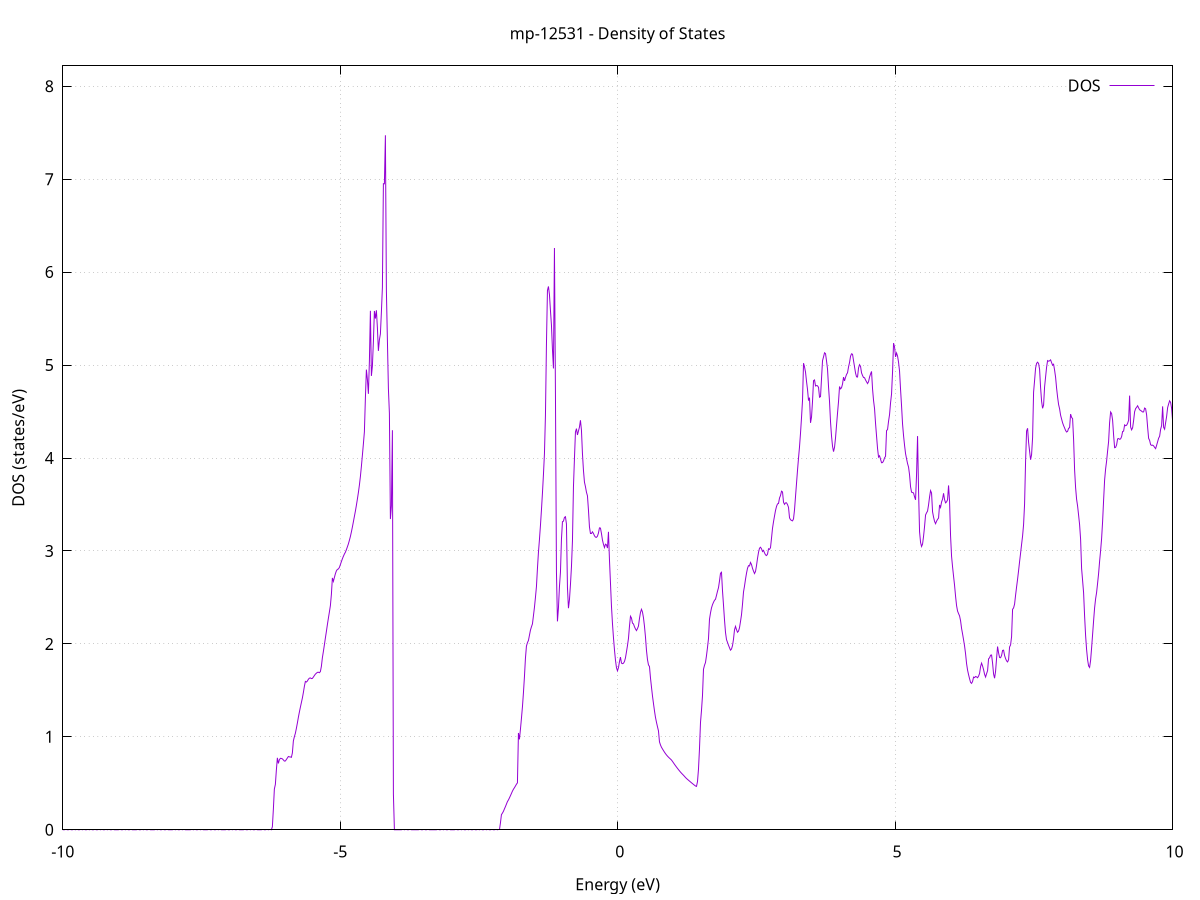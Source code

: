 set title 'mp-12531 - Density of States'
set xlabel 'Energy (eV)'
set ylabel 'DOS (states/eV)'
set grid
set xrange [-10:10]
set yrange [0:8.219]
set xzeroaxis lt -1
set terminal png size 800,600
set output 'mp-12531_dos_gnuplot.png'
plot '-' using 1:2 with lines title 'DOS'
-16.931500 0.000000
-16.913500 0.000000
-16.895400 0.000000
-16.877400 0.000000
-16.859400 0.000000
-16.841400 0.000000
-16.823300 0.000000
-16.805300 0.000000
-16.787300 0.000000
-16.769200 0.000000
-16.751200 0.000000
-16.733200 0.000000
-16.715200 0.000000
-16.697100 0.000000
-16.679100 0.000000
-16.661100 0.000000
-16.643100 0.000000
-16.625000 0.000000
-16.607000 0.000000
-16.589000 0.000000
-16.570900 0.000000
-16.552900 0.000000
-16.534900 0.000000
-16.516900 0.000000
-16.498800 0.000000
-16.480800 0.000000
-16.462800 0.000000
-16.444700 0.000000
-16.426700 0.000000
-16.408700 0.000000
-16.390700 0.000000
-16.372600 0.000000
-16.354600 0.000000
-16.336600 0.000000
-16.318500 0.000000
-16.300500 0.000000
-16.282500 0.000000
-16.264500 0.000000
-16.246400 0.000000
-16.228400 0.000000
-16.210400 0.000000
-16.192400 0.000000
-16.174300 0.000000
-16.156300 0.000000
-16.138300 0.000000
-16.120200 0.000000
-16.102200 0.000000
-16.084200 0.000000
-16.066200 0.000000
-16.048100 0.000000
-16.030100 0.000000
-16.012100 0.000000
-15.994000 0.000000
-15.976000 0.000000
-15.958000 0.000000
-15.940000 0.000000
-15.921900 0.000000
-15.903900 0.000000
-15.885900 0.000000
-15.867800 0.000000
-15.849800 0.000000
-15.831800 0.000000
-15.813800 0.000000
-15.795700 0.000000
-15.777700 0.000000
-15.759700 0.000000
-15.741700 0.000000
-15.723600 0.000000
-15.705600 0.000000
-15.687600 0.000000
-15.669500 0.000000
-15.651500 0.000000
-15.633500 0.000000
-15.615500 0.000000
-15.597400 0.000000
-15.579400 0.000000
-15.561400 0.000000
-15.543300 0.000000
-15.525300 0.000000
-15.507300 0.000000
-15.489300 0.000000
-15.471200 0.000000
-15.453200 0.000000
-15.435200 0.000000
-15.417200 0.000000
-15.399100 0.000000
-15.381100 0.000000
-15.363100 0.000000
-15.345000 0.000000
-15.327000 0.000000
-15.309000 0.000000
-15.291000 190.320700
-15.272900 517.334600
-15.254900 421.026900
-15.236900 160.859000
-15.218800 200.307400
-15.200800 27.955900
-15.182800 240.252600
-15.164800 74.909300
-15.146700 0.000000
-15.128700 0.000000
-15.110700 0.000000
-15.092600 0.000000
-15.074600 0.000000
-15.056600 0.000000
-15.038600 0.000000
-15.020500 0.000000
-15.002500 0.000000
-14.984500 0.000000
-14.966500 0.000000
-14.948400 0.000000
-14.930400 0.000000
-14.912400 0.000000
-14.894300 0.000000
-14.876300 0.000000
-14.858300 0.000000
-14.840300 0.000000
-14.822200 0.000000
-14.804200 0.000000
-14.786200 0.000000
-14.768100 0.000000
-14.750100 0.000000
-14.732100 0.000000
-14.714100 0.000000
-14.696000 0.000000
-14.678000 0.000000
-14.660000 0.000000
-14.641900 0.000000
-14.623900 0.000000
-14.605900 0.000000
-14.587900 0.000000
-14.569800 0.000000
-14.551800 0.000000
-14.533800 0.000000
-14.515800 0.000000
-14.497700 0.000000
-14.479700 0.000000
-14.461700 0.000000
-14.443600 0.000000
-14.425600 0.000000
-14.407600 0.000000
-14.389600 0.000000
-14.371500 0.000000
-14.353500 0.000000
-14.335500 0.000000
-14.317400 0.000000
-14.299400 0.000000
-14.281400 0.000000
-14.263400 0.000000
-14.245300 0.000000
-14.227300 0.000000
-14.209300 0.000000
-14.191200 0.000000
-14.173200 0.000000
-14.155200 0.000000
-14.137200 0.000000
-14.119100 0.000000
-14.101100 0.000000
-14.083100 0.000000
-14.065100 0.000000
-14.047000 0.000000
-14.029000 0.000000
-14.011000 0.000000
-13.992900 0.000000
-13.974900 0.000000
-13.956900 0.000000
-13.938900 0.000000
-13.920800 0.000000
-13.902800 0.000000
-13.884800 0.000000
-13.866700 0.000000
-13.848700 0.000000
-13.830700 0.000000
-13.812700 0.000000
-13.794600 0.000000
-13.776600 0.000000
-13.758600 0.000000
-13.740500 0.000000
-13.722500 0.000000
-13.704500 0.000000
-13.686500 0.000000
-13.668400 0.000000
-13.650400 0.000000
-13.632400 0.000000
-13.614400 0.000000
-13.596300 0.000000
-13.578300 0.000000
-13.560300 0.000000
-13.542200 0.000000
-13.524200 0.000000
-13.506200 0.000000
-13.488200 0.000000
-13.470100 0.000000
-13.452100 0.000000
-13.434100 0.000000
-13.416000 0.000000
-13.398000 0.000000
-13.380000 0.000000
-13.362000 0.000000
-13.343900 0.000000
-13.325900 0.000000
-13.307900 0.000000
-13.289900 0.000000
-13.271800 0.000000
-13.253800 0.000000
-13.235800 0.000000
-13.217700 0.000000
-13.199700 0.000000
-13.181700 0.000000
-13.163700 0.000000
-13.145600 0.000000
-13.127600 0.000000
-13.109600 0.000000
-13.091500 0.000000
-13.073500 0.000000
-13.055500 0.000000
-13.037500 0.000000
-13.019400 0.000000
-13.001400 0.000000
-12.983400 0.000000
-12.965300 0.000000
-12.947300 0.000000
-12.929300 0.000000
-12.911300 0.000000
-12.893200 0.000000
-12.875200 0.000000
-12.857200 0.000000
-12.839200 0.000000
-12.821100 0.000000
-12.803100 0.000000
-12.785100 0.000000
-12.767000 0.000000
-12.749000 0.000000
-12.731000 0.000000
-12.713000 0.000000
-12.694900 0.000000
-12.676900 0.000000
-12.658900 0.000000
-12.640800 0.000000
-12.622800 0.000000
-12.604800 0.000000
-12.586800 0.000000
-12.568700 0.000000
-12.550700 0.000000
-12.532700 0.000000
-12.514600 0.000000
-12.496600 0.000000
-12.478600 0.000000
-12.460600 0.000000
-12.442500 0.000000
-12.424500 0.000000
-12.406500 0.000000
-12.388500 0.000000
-12.370400 0.000000
-12.352400 0.000000
-12.334400 0.000000
-12.316300 0.000000
-12.298300 0.000000
-12.280300 0.000000
-12.262300 0.000000
-12.244200 0.000000
-12.226200 0.000000
-12.208200 0.000000
-12.190100 0.000000
-12.172100 0.000000
-12.154100 0.000000
-12.136100 0.000000
-12.118000 0.000000
-12.100000 0.000000
-12.082000 0.000000
-12.063900 0.000000
-12.045900 0.000000
-12.027900 0.000000
-12.009900 0.000000
-11.991800 0.000000
-11.973800 0.000000
-11.955800 0.000000
-11.937800 0.000000
-11.919700 0.000000
-11.901700 0.000000
-11.883700 0.000000
-11.865600 0.000000
-11.847600 0.000000
-11.829600 0.000000
-11.811600 0.000000
-11.793500 0.000000
-11.775500 0.000000
-11.757500 0.000000
-11.739400 0.000000
-11.721400 0.000000
-11.703400 0.000000
-11.685400 0.000000
-11.667300 0.000000
-11.649300 0.000000
-11.631300 0.000000
-11.613200 0.000000
-11.595200 0.000000
-11.577200 0.000000
-11.559200 0.000000
-11.541100 0.000000
-11.523100 0.000000
-11.505100 0.000000
-11.487100 0.000000
-11.469000 0.000000
-11.451000 0.000000
-11.433000 0.000000
-11.414900 0.000000
-11.396900 0.000000
-11.378900 0.000000
-11.360900 0.000000
-11.342800 0.000000
-11.324800 0.000000
-11.306800 0.000000
-11.288700 0.000000
-11.270700 0.000000
-11.252700 0.000000
-11.234700 0.000000
-11.216600 0.000000
-11.198600 0.000000
-11.180600 0.000000
-11.162600 0.000000
-11.144500 0.000000
-11.126500 0.000000
-11.108500 0.000000
-11.090400 0.000000
-11.072400 0.000000
-11.054400 0.000000
-11.036400 0.000000
-11.018300 0.000000
-11.000300 0.000000
-10.982300 0.000000
-10.964200 0.000000
-10.946200 0.000000
-10.928200 0.000000
-10.910200 0.000000
-10.892100 0.000000
-10.874100 0.000000
-10.856100 0.000000
-10.838000 0.000000
-10.820000 0.000000
-10.802000 0.000000
-10.784000 0.000000
-10.765900 0.000000
-10.747900 0.000000
-10.729900 0.000000
-10.711900 0.000000
-10.693800 0.000000
-10.675800 0.000000
-10.657800 0.000000
-10.639700 0.000000
-10.621700 0.000000
-10.603700 0.000000
-10.585700 0.000000
-10.567600 0.000000
-10.549600 0.000000
-10.531600 0.000000
-10.513500 0.000000
-10.495500 0.000000
-10.477500 0.000000
-10.459500 0.000000
-10.441400 0.000000
-10.423400 0.000000
-10.405400 0.000000
-10.387300 0.000000
-10.369300 0.000000
-10.351300 0.000000
-10.333300 0.000000
-10.315200 0.000000
-10.297200 0.000000
-10.279200 0.000000
-10.261200 0.000000
-10.243100 0.000000
-10.225100 0.000000
-10.207100 0.000000
-10.189000 0.000000
-10.171000 0.000000
-10.153000 0.000000
-10.135000 0.000000
-10.116900 0.000000
-10.098900 0.000000
-10.080900 0.000000
-10.062800 0.000000
-10.044800 0.000000
-10.026800 0.000000
-10.008800 0.000000
-9.990700 0.000000
-9.972700 0.000000
-9.954700 0.000000
-9.936600 0.000000
-9.918600 0.000000
-9.900600 0.000000
-9.882600 0.000000
-9.864500 0.000000
-9.846500 0.000000
-9.828500 0.000000
-9.810500 0.000000
-9.792400 0.000000
-9.774400 0.000000
-9.756400 0.000000
-9.738300 0.000000
-9.720300 0.000000
-9.702300 0.000000
-9.684300 0.000000
-9.666200 0.000000
-9.648200 0.000000
-9.630200 0.000000
-9.612100 0.000000
-9.594100 0.000000
-9.576100 0.000000
-9.558100 0.000000
-9.540000 0.000000
-9.522000 0.000000
-9.504000 0.000000
-9.485900 0.000000
-9.467900 0.000000
-9.449900 0.000000
-9.431900 0.000000
-9.413800 0.000000
-9.395800 0.000000
-9.377800 0.000000
-9.359800 0.000000
-9.341700 0.000000
-9.323700 0.000000
-9.305700 0.000000
-9.287600 0.000000
-9.269600 0.000000
-9.251600 0.000000
-9.233600 0.000000
-9.215500 0.000000
-9.197500 0.000000
-9.179500 0.000000
-9.161400 0.000000
-9.143400 0.000000
-9.125400 0.000000
-9.107400 0.000000
-9.089300 0.000000
-9.071300 0.000000
-9.053300 0.000000
-9.035200 0.000000
-9.017200 0.000000
-8.999200 0.000000
-8.981200 0.000000
-8.963100 0.000000
-8.945100 0.000000
-8.927100 0.000000
-8.909100 0.000000
-8.891000 0.000000
-8.873000 0.000000
-8.855000 0.000000
-8.836900 0.000000
-8.818900 0.000000
-8.800900 0.000000
-8.782900 0.000000
-8.764800 0.000000
-8.746800 0.000000
-8.728800 0.000000
-8.710700 0.000000
-8.692700 0.000000
-8.674700 0.000000
-8.656700 0.000000
-8.638600 0.000000
-8.620600 0.000000
-8.602600 0.000000
-8.584600 0.000000
-8.566500 0.000000
-8.548500 0.000000
-8.530500 0.000000
-8.512400 0.000000
-8.494400 0.000000
-8.476400 0.000000
-8.458400 0.000000
-8.440300 0.000000
-8.422300 0.000000
-8.404300 0.000000
-8.386200 0.000000
-8.368200 0.000000
-8.350200 0.000000
-8.332200 0.000000
-8.314100 0.000000
-8.296100 0.000000
-8.278100 0.000000
-8.260000 0.000000
-8.242000 0.000000
-8.224000 0.000000
-8.206000 0.000000
-8.187900 0.000000
-8.169900 0.000000
-8.151900 0.000000
-8.133900 0.000000
-8.115800 0.000000
-8.097800 0.000000
-8.079800 0.000000
-8.061700 0.000000
-8.043700 0.000000
-8.025700 0.000000
-8.007700 0.000000
-7.989600 0.000000
-7.971600 0.000000
-7.953600 0.000000
-7.935500 0.000000
-7.917500 0.000000
-7.899500 0.000000
-7.881500 0.000000
-7.863400 0.000000
-7.845400 0.000000
-7.827400 0.000000
-7.809300 0.000000
-7.791300 0.000000
-7.773300 0.000000
-7.755300 0.000000
-7.737200 0.000000
-7.719200 0.000000
-7.701200 0.000000
-7.683200 0.000000
-7.665100 0.000000
-7.647100 0.000000
-7.629100 0.000000
-7.611000 0.000000
-7.593000 0.000000
-7.575000 0.000000
-7.557000 0.000000
-7.538900 0.000000
-7.520900 0.000000
-7.502900 0.000000
-7.484800 0.000000
-7.466800 0.000000
-7.448800 0.000000
-7.430800 0.000000
-7.412700 0.000000
-7.394700 0.000000
-7.376700 0.000000
-7.358600 0.000000
-7.340600 0.000000
-7.322600 0.000000
-7.304600 0.000000
-7.286500 0.000000
-7.268500 0.000000
-7.250500 0.000000
-7.232500 0.000000
-7.214400 0.000000
-7.196400 0.000000
-7.178400 0.000000
-7.160300 0.000000
-7.142300 0.000000
-7.124300 0.000000
-7.106300 0.000000
-7.088200 0.000000
-7.070200 0.000000
-7.052200 0.000000
-7.034100 0.000000
-7.016100 0.000000
-6.998100 0.000000
-6.980100 0.000000
-6.962000 0.000000
-6.944000 0.000000
-6.926000 0.000000
-6.907900 0.000000
-6.889900 0.000000
-6.871900 0.000000
-6.853900 0.000000
-6.835800 0.000000
-6.817800 0.000000
-6.799800 0.000000
-6.781800 0.000000
-6.763700 0.000000
-6.745700 0.000000
-6.727700 0.000000
-6.709600 0.000000
-6.691600 0.000000
-6.673600 0.000000
-6.655600 0.000000
-6.637500 0.000000
-6.619500 0.000000
-6.601500 0.000000
-6.583400 0.000000
-6.565400 0.000000
-6.547400 0.000000
-6.529400 0.000000
-6.511300 0.000000
-6.493300 0.000000
-6.475300 0.000000
-6.457300 0.000000
-6.439200 0.000000
-6.421200 0.000000
-6.403200 0.000000
-6.385100 0.000000
-6.367100 0.000000
-6.349100 0.000000
-6.331100 0.000000
-6.313000 0.000000
-6.295000 0.000000
-6.277000 0.000000
-6.258900 0.000000
-6.240900 0.000000
-6.222900 0.031900
-6.204900 0.219700
-6.186800 0.438500
-6.168800 0.487800
-6.150800 0.642300
-6.132700 0.774000
-6.114700 0.713900
-6.096700 0.752800
-6.078700 0.768700
-6.060600 0.767700
-6.042600 0.763000
-6.024600 0.751400
-6.006600 0.739100
-5.988500 0.740200
-5.970500 0.755900
-5.952500 0.772100
-5.934400 0.788400
-5.916400 0.784500
-5.898400 0.783600
-5.880400 0.779200
-5.862300 0.826000
-5.844300 0.955900
-5.826300 1.001100
-5.808200 1.038400
-5.790200 1.090700
-5.772200 1.148500
-5.754200 1.209800
-5.736100 1.266200
-5.718100 1.318100
-5.700100 1.368100
-5.682000 1.417400
-5.664000 1.476700
-5.646000 1.543100
-5.628000 1.596100
-5.609900 1.589400
-5.591900 1.600300
-5.573900 1.619300
-5.555900 1.631100
-5.537800 1.633800
-5.519800 1.626700
-5.501800 1.628500
-5.483700 1.643200
-5.465700 1.659200
-5.447700 1.674400
-5.429700 1.684300
-5.411600 1.693500
-5.393600 1.695100
-5.375600 1.690100
-5.357500 1.701900
-5.339500 1.758000
-5.321500 1.851300
-5.303500 1.918000
-5.285400 1.989600
-5.267400 2.063200
-5.249400 2.132900
-5.231300 2.207400
-5.213300 2.276200
-5.195300 2.342500
-5.177300 2.411000
-5.159200 2.532400
-5.141200 2.709800
-5.123200 2.672700
-5.105200 2.714200
-5.087100 2.754900
-5.069100 2.785400
-5.051100 2.801400
-5.033000 2.806300
-5.015000 2.822600
-4.997000 2.853600
-4.979000 2.885000
-4.960900 2.915700
-4.942900 2.942500
-4.924900 2.966900
-4.906800 2.986200
-4.888800 3.013700
-4.870800 3.044200
-4.852800 3.076000
-4.834700 3.114500
-4.816700 3.155500
-4.798700 3.204400
-4.780600 3.257500
-4.762600 3.314200
-4.744600 3.371600
-4.726600 3.428100
-4.708500 3.491100
-4.690500 3.558400
-4.672500 3.629000
-4.654500 3.707700
-4.636400 3.800500
-4.618400 3.909900
-4.600400 4.029700
-4.582300 4.152200
-4.564300 4.281200
-4.546300 4.643700
-4.528300 4.951100
-4.510200 4.844700
-4.492200 4.690300
-4.474200 5.039200
-4.456100 5.583600
-4.438100 4.883100
-4.420100 4.989100
-4.402100 5.252300
-4.384000 5.582100
-4.366000 5.500300
-4.348000 5.589400
-4.330000 5.402100
-4.311900 5.152100
-4.293900 5.271600
-4.275900 5.334800
-4.257800 5.570700
-4.239800 5.833300
-4.221800 6.951400
-4.203800 6.950200
-4.185700 7.472100
-4.167700 5.798400
-4.149700 5.271700
-4.131600 4.747200
-4.113600 4.480900
-4.095600 3.343400
-4.077600 3.484600
-4.059500 4.299400
-4.041500 0.385900
-4.023500 0.000000
-4.005400 0.000000
-3.987400 0.000000
-3.969400 0.000000
-3.951400 0.000000
-3.933300 0.000000
-3.915300 0.000000
-3.897300 0.000000
-3.879300 0.000000
-3.861200 0.000000
-3.843200 0.000000
-3.825200 0.000000
-3.807100 0.000000
-3.789100 0.000000
-3.771100 0.000000
-3.753100 0.000000
-3.735000 0.000000
-3.717000 0.000000
-3.699000 0.000000
-3.680900 0.000000
-3.662900 0.000000
-3.644900 0.000000
-3.626900 0.000000
-3.608800 0.000000
-3.590800 0.000000
-3.572800 0.000000
-3.554700 0.000000
-3.536700 0.000000
-3.518700 0.000000
-3.500700 0.000000
-3.482600 0.000000
-3.464600 0.000000
-3.446600 0.000000
-3.428600 0.000000
-3.410500 0.000000
-3.392500 0.000000
-3.374500 0.000000
-3.356400 0.000000
-3.338400 0.000000
-3.320400 0.000000
-3.302400 0.000000
-3.284300 0.000000
-3.266300 0.000000
-3.248300 0.000000
-3.230200 0.000000
-3.212200 0.000000
-3.194200 0.000000
-3.176200 0.000000
-3.158100 0.000000
-3.140100 0.000000
-3.122100 0.000000
-3.104000 0.000000
-3.086000 0.000000
-3.068000 0.000000
-3.050000 0.000000
-3.031900 0.000000
-3.013900 0.000000
-2.995900 0.000000
-2.977900 0.000000
-2.959800 0.000000
-2.941800 0.000000
-2.923800 0.000000
-2.905700 0.000000
-2.887700 0.000000
-2.869700 0.000000
-2.851700 0.000000
-2.833600 0.000000
-2.815600 0.000000
-2.797600 0.000000
-2.779500 0.000000
-2.761500 0.000000
-2.743500 0.000000
-2.725500 0.000000
-2.707400 0.000000
-2.689400 0.000000
-2.671400 0.000000
-2.653300 0.000000
-2.635300 0.000000
-2.617300 0.000000
-2.599300 0.000000
-2.581200 0.000000
-2.563200 0.000000
-2.545200 0.000000
-2.527200 0.000000
-2.509100 0.000000
-2.491100 0.000000
-2.473100 0.000000
-2.455000 0.000000
-2.437000 0.000000
-2.419000 0.000000
-2.401000 0.000000
-2.382900 0.000000
-2.364900 0.000000
-2.346900 0.000000
-2.328800 0.000000
-2.310800 0.000000
-2.292800 0.000000
-2.274800 0.000000
-2.256700 0.000000
-2.238700 0.000000
-2.220700 0.000000
-2.202700 0.000000
-2.184600 0.000000
-2.166600 0.000000
-2.148600 0.000000
-2.130500 0.000000
-2.112500 0.073000
-2.094500 0.162500
-2.076500 0.179200
-2.058400 0.198700
-2.040400 0.224300
-2.022400 0.249200
-2.004300 0.276100
-1.986300 0.302900
-1.968300 0.321000
-1.950300 0.343000
-1.932200 0.366400
-1.914200 0.390800
-1.896200 0.415500
-1.878100 0.436100
-1.860100 0.452500
-1.842100 0.470800
-1.824100 0.489800
-1.806000 0.505000
-1.788000 1.041200
-1.770000 0.972800
-1.752000 1.080100
-1.733900 1.198100
-1.715900 1.321600
-1.697900 1.473000
-1.679800 1.647200
-1.661800 1.844200
-1.643800 1.976000
-1.625800 2.013100
-1.607700 2.037100
-1.589700 2.092600
-1.571700 2.147300
-1.553600 2.183500
-1.535600 2.214800
-1.517600 2.303200
-1.499600 2.391900
-1.481500 2.499400
-1.463500 2.616400
-1.445500 2.811100
-1.427400 2.985600
-1.409400 3.122400
-1.391400 3.273300
-1.373400 3.440700
-1.355300 3.622300
-1.337300 3.821100
-1.319300 4.045600
-1.301300 4.456600
-1.283200 5.225700
-1.265200 5.802400
-1.247200 5.845900
-1.229100 5.758600
-1.211100 5.588200
-1.193100 5.430400
-1.175100 5.170400
-1.157000 4.963700
-1.139000 6.259600
-1.121000 4.696400
-1.102900 2.772800
-1.084900 2.242200
-1.066900 2.388200
-1.048900 2.615200
-1.030800 2.770500
-1.012800 3.125100
-0.994800 3.314600
-0.976700 3.320400
-0.958700 3.360900
-0.940700 3.368300
-0.922700 3.290300
-0.904600 2.607300
-0.886600 2.384100
-0.868600 2.474400
-0.850600 2.637500
-0.832500 2.828400
-0.814500 3.106700
-0.796500 3.688800
-0.778400 3.996500
-0.760400 4.279500
-0.742400 4.316000
-0.724400 4.248000
-0.706300 4.290600
-0.688300 4.332200
-0.670300 4.405800
-0.652200 4.299100
-0.634200 4.045900
-0.616200 3.867500
-0.598200 3.740600
-0.580100 3.691500
-0.562100 3.631900
-0.544100 3.592900
-0.526000 3.441000
-0.508000 3.258900
-0.490000 3.187800
-0.472000 3.187900
-0.453900 3.205600
-0.435900 3.187800
-0.417900 3.163200
-0.399900 3.148700
-0.381800 3.146400
-0.363800 3.159100
-0.345800 3.192800
-0.327700 3.248200
-0.309700 3.245900
-0.291700 3.187600
-0.273700 3.117200
-0.255600 3.071400
-0.237600 3.036800
-0.219600 3.072500
-0.201500 3.065500
-0.183500 3.031200
-0.165500 3.206000
-0.147500 2.906100
-0.129400 2.656000
-0.111400 2.407400
-0.093400 2.219600
-0.075400 2.067600
-0.057300 1.936200
-0.039300 1.825200
-0.021300 1.744300
-0.003200 1.710200
0.014800 1.744500
0.032800 1.809100
0.050800 1.857700
0.068900 1.793400
0.086900 1.787100
0.104900 1.791900
0.123000 1.810400
0.141000 1.849800
0.159000 1.914600
0.177000 1.981300
0.195100 2.059100
0.213100 2.189300
0.231100 2.297600
0.249200 2.278400
0.267200 2.223400
0.285200 2.214800
0.303200 2.184200
0.321300 2.160600
0.339300 2.143100
0.357300 2.164400
0.375300 2.192000
0.393400 2.272900
0.411400 2.337800
0.429400 2.372100
0.447500 2.343200
0.465500 2.281200
0.483500 2.190200
0.501500 2.074400
0.519600 1.930100
0.537600 1.831200
0.555600 1.774100
0.573700 1.756400
0.591700 1.634100
0.609700 1.536000
0.627700 1.440500
0.645800 1.358300
0.663800 1.279600
0.681800 1.209700
0.699900 1.156200
0.717900 1.108500
0.735900 1.063400
0.753900 0.945900
0.772000 0.912500
0.790000 0.887900
0.808000 0.869600
0.826000 0.851900
0.844100 0.834800
0.862100 0.819200
0.880100 0.805100
0.898200 0.792400
0.916200 0.781200
0.934200 0.770700
0.952200 0.760900
0.970300 0.750300
0.988300 0.735700
1.006300 0.720200
1.024400 0.704400
1.042400 0.689500
1.060400 0.675000
1.078400 0.660800
1.096500 0.647000
1.114500 0.633800
1.132500 0.620800
1.150600 0.608800
1.168600 0.597600
1.186600 0.586700
1.204600 0.574800
1.222700 0.562600
1.240700 0.551900
1.258700 0.542300
1.276700 0.533000
1.294800 0.523800
1.312800 0.514700
1.330800 0.505700
1.348900 0.496800
1.366900 0.488000
1.384900 0.479400
1.402900 0.471200
1.421000 0.466700
1.439000 0.517800
1.457000 0.652700
1.475100 0.873300
1.493100 1.153200
1.511100 1.283400
1.529100 1.442500
1.547200 1.727100
1.565200 1.769700
1.583200 1.799200
1.601300 1.873300
1.619300 1.960800
1.637300 2.057100
1.655300 2.265100
1.673400 2.332600
1.691400 2.386800
1.709400 2.421600
1.727400 2.447200
1.745500 2.469000
1.763500 2.479900
1.781500 2.521900
1.799600 2.566400
1.817600 2.604500
1.835600 2.676900
1.853600 2.759700
1.871700 2.770500
1.889700 2.571500
1.907700 2.419600
1.925800 2.258700
1.943800 2.123400
1.961800 2.045800
1.979800 2.016400
1.997900 1.985900
2.015900 1.958300
2.033900 1.932400
2.051900 1.944600
2.070000 1.980600
2.088000 2.050200
2.106000 2.151400
2.124100 2.188400
2.142100 2.152800
2.160100 2.125300
2.178100 2.137200
2.196200 2.173800
2.214200 2.241000
2.232200 2.312900
2.250300 2.426400
2.268300 2.557800
2.286300 2.621600
2.304300 2.695200
2.322400 2.760200
2.340400 2.813500
2.358400 2.841800
2.376500 2.838700
2.394500 2.876000
2.412500 2.853600
2.430500 2.812900
2.448600 2.783200
2.466600 2.756800
2.484600 2.779000
2.502600 2.841700
2.520700 2.919800
2.538700 2.984900
2.556700 3.029200
2.574800 3.039800
2.592800 3.023200
2.610800 2.993800
2.628800 3.006100
2.646900 2.979600
2.664900 2.957800
2.682900 2.950200
2.701000 2.965500
2.719000 3.023100
2.737000 3.017100
2.755000 3.036000
2.773100 3.137500
2.791100 3.243400
2.809100 3.313800
2.827200 3.375900
2.845200 3.435500
2.863200 3.478600
2.881200 3.506000
2.899300 3.510800
2.917300 3.569800
2.935300 3.596300
2.953300 3.643000
2.971400 3.634500
2.989400 3.524800
3.007400 3.501200
3.025500 3.517100
3.043500 3.517800
3.061500 3.498800
3.079500 3.468800
3.097600 3.356300
3.115600 3.336100
3.133600 3.328200
3.151700 3.323600
3.169700 3.345000
3.187700 3.443300
3.205700 3.585200
3.223800 3.727500
3.241800 3.868700
3.259800 3.999200
3.277900 4.121300
3.295900 4.268100
3.313900 4.435400
3.331900 4.618600
3.350000 5.020400
3.368000 4.980900
3.386000 4.924300
3.404000 4.824000
3.422100 4.736500
3.440100 4.617700
3.458100 4.649300
3.476200 4.378200
3.494200 4.440800
3.512200 4.610800
3.530200 4.831800
3.548300 4.839800
3.566300 4.775200
3.584300 4.779500
3.602400 4.777000
3.620400 4.759900
3.638400 4.654000
3.656400 4.660200
3.674500 4.855900
3.692500 5.047200
3.710500 5.087500
3.728600 5.132000
3.746600 5.123000
3.764600 5.045100
3.782600 4.956200
3.800700 4.767100
3.818700 4.606900
3.836700 4.388000
3.854700 4.235800
3.872800 4.127400
3.890800 4.068400
3.908800 4.114800
3.926900 4.217700
3.944900 4.352100
3.962900 4.483300
3.980900 4.608100
3.999000 4.769000
4.017000 4.743600
4.035000 4.755800
4.053100 4.796100
4.071100 4.870600
4.089100 4.829600
4.107100 4.868000
4.125200 4.899000
4.143200 4.917200
4.161200 4.980300
4.179200 5.026300
4.197300 5.094800
4.215300 5.121100
4.233300 5.116100
4.251400 5.047200
4.269400 4.980600
4.287400 4.914400
4.305400 4.873500
4.323500 4.871300
4.341500 4.969000
4.359500 5.004100
4.377600 4.986000
4.395600 4.916200
4.413600 4.887700
4.431600 4.866400
4.449700 4.863800
4.467700 4.839500
4.485700 4.820000
4.503800 4.801000
4.521800 4.820300
4.539800 4.870600
4.557800 4.903900
4.575900 4.931400
4.593900 4.744600
4.611900 4.619200
4.629900 4.531700
4.648000 4.373300
4.666000 4.237700
4.684000 4.102900
4.702100 4.009900
4.720100 4.023700
4.738100 3.987500
4.756100 3.949100
4.774200 3.950700
4.792200 3.968400
4.810200 4.001300
4.828300 4.018800
4.846300 4.294300
4.864300 4.305900
4.882300 4.394800
4.900400 4.466300
4.918400 4.592900
4.936400 4.688900
4.954500 4.926900
4.972500 5.236400
4.990500 5.195400
5.008500 5.087600
5.026600 5.129800
5.044600 5.096700
5.062600 5.031000
5.080600 4.935300
5.098700 4.738600
5.116700 4.561200
5.134700 4.366000
5.152800 4.240100
5.170800 4.136500
5.188800 4.047500
5.206800 3.991800
5.224900 3.940300
5.242900 3.902200
5.260900 3.819500
5.279000 3.690900
5.297000 3.632400
5.315000 3.628600
5.333000 3.623900
5.351100 3.582300
5.369100 3.549900
5.387100 3.820000
5.405200 4.236000
5.423200 3.650500
5.441200 3.207300
5.459200 3.091900
5.477300 3.048000
5.495300 3.073600
5.513300 3.157500
5.531300 3.262500
5.549400 3.386900
5.567400 3.410000
5.585400 3.429100
5.603500 3.495300
5.621500 3.581000
5.639500 3.649000
5.657500 3.623300
5.675600 3.421000
5.693600 3.363700
5.711600 3.318500
5.729700 3.293200
5.747700 3.320000
5.765700 3.339600
5.783700 3.353800
5.801800 3.495000
5.819800 3.468300
5.837800 3.526500
5.855900 3.557100
5.873900 3.620500
5.891900 3.552500
5.909900 3.517500
5.928000 3.527400
5.946000 3.549800
5.964000 3.704700
5.982000 3.535600
6.000100 3.162300
6.018100 2.942800
6.036100 2.829200
6.054200 2.727800
6.072200 2.629800
6.090200 2.512700
6.108200 2.412300
6.126300 2.353000
6.144300 2.325800
6.162300 2.300800
6.180400 2.249200
6.198400 2.167400
6.216400 2.107600
6.234400 2.044500
6.252500 1.977100
6.270500 1.893600
6.288500 1.788600
6.306500 1.718100
6.324600 1.668500
6.342600 1.624800
6.360600 1.586000
6.378700 1.575200
6.396700 1.594900
6.414700 1.642800
6.432700 1.637200
6.450800 1.649300
6.468800 1.644800
6.486800 1.636000
6.504900 1.653400
6.522900 1.681800
6.540900 1.755500
6.558900 1.792800
6.577000 1.761800
6.595000 1.722600
6.613000 1.672900
6.631100 1.643500
6.649100 1.679400
6.667100 1.711700
6.685100 1.839200
6.703200 1.850600
6.721200 1.878100
6.739200 1.880500
6.757200 1.793400
6.775300 1.676400
6.793300 1.630600
6.811300 1.705200
6.829400 1.845200
6.847400 1.971500
6.865400 1.903400
6.883400 1.853900
6.901500 1.851100
6.919500 1.875200
6.937500 1.929700
6.955600 1.932400
6.973600 1.875600
6.991600 1.841800
7.009600 1.817300
7.027700 1.806000
7.045700 1.829200
7.063700 1.966700
7.081800 1.988900
7.099800 2.077300
7.117800 2.372200
7.135800 2.386800
7.153900 2.428400
7.171900 2.523500
7.189900 2.612100
7.207900 2.696200
7.226000 2.788300
7.244000 2.884500
7.262000 2.975400
7.280100 3.069900
7.298100 3.161000
7.316100 3.284200
7.334100 3.504700
7.352200 3.965700
7.370200 4.290000
7.388200 4.320000
7.406300 4.169100
7.424300 4.073800
7.442300 3.981600
7.460300 4.035700
7.478400 4.220200
7.496400 4.707500
7.514400 4.833300
7.532500 4.967400
7.550500 5.018100
7.568500 5.030900
7.586500 5.016400
7.604600 4.954100
7.622600 4.757500
7.640600 4.610700
7.658600 4.534600
7.676700 4.569500
7.694700 4.765100
7.712700 4.871700
7.730800 4.977000
7.748800 5.048000
7.766800 5.041200
7.784800 5.046100
7.802900 5.055900
7.820900 5.026100
7.838900 4.998500
7.857000 5.008700
7.875000 4.945100
7.893000 4.868600
7.911000 4.751600
7.929100 4.655300
7.947100 4.575400
7.965100 4.529200
7.983200 4.460300
8.001200 4.419400
8.019200 4.378700
8.037200 4.348600
8.055300 4.323300
8.073300 4.296300
8.091300 4.279600
8.109300 4.286600
8.127400 4.319600
8.145400 4.326000
8.163400 4.472700
8.181500 4.437100
8.199500 4.423800
8.217500 4.200500
8.235500 3.873600
8.253600 3.681300
8.271600 3.556000
8.289600 3.482800
8.307700 3.385100
8.325700 3.283400
8.343700 3.126100
8.361700 2.811100
8.379800 2.681100
8.397800 2.550000
8.415800 2.300200
8.433800 2.090600
8.451900 1.938100
8.469900 1.829600
8.487900 1.762900
8.506000 1.746900
8.524000 1.823000
8.542000 1.957600
8.560000 2.101500
8.578100 2.249400
8.596100 2.388200
8.614100 2.484800
8.632200 2.553700
8.650200 2.653400
8.668200 2.757800
8.686200 2.888400
8.704300 3.003900
8.722300 3.134000
8.740300 3.317100
8.758400 3.547500
8.776400 3.762500
8.794400 3.881700
8.812400 3.967500
8.830500 4.076000
8.848500 4.178600
8.866500 4.380700
8.884500 4.495500
8.902600 4.478600
8.920600 4.406700
8.938600 4.244900
8.956700 4.110900
8.974700 4.114600
8.992700 4.141800
9.010700 4.205700
9.028800 4.209600
9.046800 4.201200
9.064800 4.205600
9.082900 4.230100
9.100900 4.285000
9.118900 4.289300
9.136900 4.356100
9.155000 4.347400
9.173000 4.352800
9.191000 4.373000
9.209100 4.406500
9.227100 4.671300
9.245100 4.334300
9.263100 4.303000
9.281200 4.325000
9.299200 4.403100
9.317200 4.497400
9.335200 4.531600
9.353300 4.545300
9.371300 4.562100
9.389300 4.539200
9.407400 4.518800
9.425400 4.512200
9.443400 4.503900
9.461400 4.495100
9.479500 4.496100
9.497500 4.537500
9.515500 4.529800
9.533600 4.464700
9.551600 4.332100
9.569600 4.211700
9.587600 4.189700
9.605700 4.143200
9.623700 4.135900
9.641700 4.138300
9.659800 4.130400
9.677800 4.113800
9.695800 4.100800
9.713800 4.136300
9.731900 4.174900
9.749900 4.213200
9.767900 4.233800
9.785900 4.308300
9.804000 4.348700
9.822000 4.555800
9.840000 4.330400
9.858100 4.310000
9.876100 4.379900
9.894100 4.447200
9.912100 4.541800
9.930200 4.581400
9.948200 4.615300
9.966200 4.598400
9.984300 4.532600
10.002300 4.396200
10.020300 4.336100
10.038300 4.327900
10.056400 4.368000
10.074400 4.367000
10.092400 4.380100
10.110500 4.476000
10.128500 4.581800
10.146500 4.628800
10.164500 4.670800
10.182600 4.698100
10.200600 4.839600
10.218600 4.966500
10.236600 5.092800
10.254700 5.297200
10.272700 5.320600
10.290700 5.386300
10.308800 5.512300
10.326800 5.610200
10.344800 5.598800
10.362800 5.666400
10.380900 5.775600
10.398900 5.922200
10.416900 6.036100
10.435000 5.810600
10.453000 5.139700
10.471000 4.642700
10.489000 4.283000
10.507100 4.123200
10.525100 4.086500
10.543100 4.112800
10.561200 4.164300
10.579200 4.245300
10.597200 4.310200
10.615200 4.395300
10.633300 4.414400
10.651300 4.495500
10.669300 4.549000
10.687300 4.508200
10.705400 4.447700
10.723400 4.430400
10.741400 4.281300
10.759500 4.216200
10.777500 4.077800
10.795500 4.093100
10.813500 4.089200
10.831600 4.181900
10.849600 4.426000
10.867600 4.452100
10.885700 4.414000
10.903700 4.378500
10.921700 4.380300
10.939700 4.371600
10.957800 4.400200
10.975800 4.416800
10.993800 4.451400
11.011800 4.489000
11.029900 4.519500
11.047900 4.598500
11.065900 4.823000
11.084000 4.782900
11.102000 4.412300
11.120000 4.351500
11.138000 4.409000
11.156100 4.571700
11.174100 4.698200
11.192100 4.885600
11.210200 5.000900
11.228200 5.031300
11.246200 4.999700
11.264200 5.046400
11.282300 5.270700
11.300300 5.208100
11.318300 5.257400
11.336400 5.012600
11.354400 4.946700
11.372400 4.948000
11.390400 4.957800
11.408500 4.972000
11.426500 5.026900
11.444500 5.130300
11.462500 5.203800
11.480600 5.303600
11.498600 5.331300
11.516600 5.058700
11.534700 4.928000
11.552700 4.815900
11.570700 4.647500
11.588700 4.389300
11.606800 4.240500
11.624800 4.139500
11.642800 4.082100
11.660900 3.953800
11.678900 3.903600
11.696900 3.865600
11.714900 3.835100
11.733000 3.827900
11.751000 3.884300
11.769000 3.963100
11.787100 4.080600
11.805100 4.159900
11.823100 4.225100
11.841100 4.346900
11.859200 4.631800
11.877200 4.708600
11.895200 4.888300
11.913200 5.000800
11.931300 5.058700
11.949300 5.105700
11.967300 5.136000
11.985400 5.166100
12.003400 5.234500
12.021400 5.348100
12.039400 5.359500
12.057500 5.164900
12.075500 5.059200
12.093500 5.000200
12.111600 4.968700
12.129600 4.894500
12.147600 4.891000
12.165600 4.977100
12.183700 5.139000
12.201700 5.371600
12.219700 5.135200
12.237800 5.190900
12.255800 5.252900
12.273800 5.276800
12.291800 5.243000
12.309900 5.257500
12.327900 5.404800
12.345900 5.287000
12.363900 5.154900
12.382000 5.000400
12.400000 4.863900
12.418000 4.732600
12.436100 4.639200
12.454100 4.587000
12.472100 4.576100
12.490100 4.590700
12.508200 4.422900
12.526200 4.425900
12.544200 4.486700
12.562300 4.617400
12.580300 4.745200
12.598300 4.940300
12.616300 5.263600
12.634400 5.334400
12.652400 5.461700
12.670400 5.521300
12.688500 5.418900
12.706500 5.309500
12.724500 5.214600
12.742500 5.183100
12.760600 5.299900
12.778600 5.294600
12.796600 5.039500
12.814600 4.906400
12.832700 4.886600
12.850700 4.845100
12.868700 4.889900
12.886800 4.983700
12.904800 5.117700
12.922800 5.214800
12.940800 5.268700
12.958900 5.268200
12.976900 5.276500
12.994900 5.308200
13.013000 5.303400
13.031000 5.251200
13.049000 5.180800
13.067000 5.077600
13.085100 4.961400
13.103100 4.922400
13.121100 4.989800
13.139100 5.042400
13.157200 5.045200
13.175200 5.061200
13.193200 5.108100
13.211300 5.124600
13.229300 5.105800
13.247300 5.116900
13.265300 5.266300
13.283400 4.797500
13.301400 4.423300
13.319400 4.205300
13.337500 3.980700
13.355500 3.783100
13.373500 3.618500
13.391500 3.497200
13.409600 3.504100
13.427600 3.717600
13.445600 4.007700
13.463700 4.227200
13.481700 4.268400
13.499700 4.404100
13.517700 4.825500
13.535800 4.762800
13.553800 4.575700
13.571800 4.467200
13.589800 4.372700
13.607900 4.312200
13.625900 4.271400
13.643900 4.033200
13.662000 4.017400
13.680000 4.059400
13.698000 4.187200
13.716000 4.296100
13.734100 4.455100
13.752100 4.603200
13.770100 4.600500
13.788200 4.554000
13.806200 4.537800
13.824200 4.491500
13.842200 4.444600
13.860300 4.436700
13.878300 4.363500
13.896300 4.255900
13.914400 4.179100
13.932400 4.053700
13.950400 3.981400
13.968400 14.048200
13.986500 3.923700
14.004500 3.941900
14.022500 3.976200
14.040500 3.932200
14.058600 3.768600
14.076600 3.715500
14.094600 3.698200
14.112700 3.687900
14.130700 3.677500
14.148700 3.664000
14.166700 3.648400
14.184800 3.630600
14.202800 3.613500
14.220800 3.584500
14.238900 3.572100
14.256900 3.544300
14.274900 3.510300
14.292900 3.461200
14.311000 3.417800
14.329000 3.351800
14.347000 3.273000
14.365100 3.189200
14.383100 3.157300
14.401100 3.171200
14.419100 3.150700
14.437200 3.195300
14.455200 3.196300
14.473200 3.146900
14.491200 3.105900
14.509300 3.124200
14.527300 3.196100
14.545300 3.268400
14.563400 3.282500
14.581400 3.252500
14.599400 3.212200
14.617400 3.135100
14.635500 3.067800
14.653500 3.067800
14.671500 3.079400
14.689600 3.140300
14.707600 3.172100
14.725600 3.186200
14.743600 3.203500
14.761700 3.231700
14.779700 3.273500
14.797700 3.329200
14.815800 3.381400
14.833800 3.428800
14.851800 3.491000
14.869800 3.604500
14.887900 3.638000
14.905900 3.636500
14.923900 3.605400
14.941900 3.568900
14.960000 3.506600
14.978000 3.467600
14.996000 3.436600
15.014100 3.448700
15.032100 3.481300
15.050100 3.502500
15.068100 3.497100
15.086200 3.602100
15.104200 3.411200
15.122200 3.352100
15.140300 3.290700
15.158300 3.226500
15.176300 3.172900
15.194300 3.181000
15.212400 3.177900
15.230400 3.182200
15.248400 3.184900
15.266400 3.202900
15.284500 3.225700
15.302500 3.192100
15.320500 3.167200
15.338600 3.139000
15.356600 3.086000
15.374600 3.057900
15.392600 3.030300
15.410700 2.994100
15.428700 2.958300
15.446700 2.947100
15.464800 2.946300
15.482800 2.960400
15.500800 2.960300
15.518800 2.939500
15.536900 2.913600
15.554900 2.905200
15.572900 2.915200
15.591000 2.948200
15.609000 3.001500
15.627000 3.043800
15.645000 3.060300
15.663100 3.063300
15.681100 3.080500
15.699100 3.104700
15.717100 3.123800
15.735200 3.143300
15.753200 3.160200
15.771200 3.181300
15.789300 3.190600
15.807300 3.169400
15.825300 3.126000
15.843300 3.091100
15.861400 3.039300
15.879400 2.975100
15.897400 2.912100
15.915500 2.847200
15.933500 2.759300
15.951500 2.683400
15.969500 2.622800
15.987600 2.570100
16.005600 2.525100
16.023600 2.490800
16.041700 2.460200
16.059700 2.430300
16.077700 2.403500
16.095700 2.383000
16.113800 2.367800
16.131800 2.357000
16.149800 2.353800
16.167800 2.352900
16.185900 2.351800
16.203900 2.350600
16.221900 2.346700
16.240000 2.344900
16.258000 2.345800
16.276000 2.363600
16.294000 2.395000
16.312100 2.442100
16.330100 2.397800
16.348100 2.403000
16.366200 2.406800
16.384200 2.412300
16.402200 2.418000
16.420200 2.420900
16.438300 2.423600
16.456300 2.426500
16.474300 2.423400
16.492400 2.418800
16.510400 2.411200
16.528400 2.387500
16.546400 2.367300
16.564500 2.349800
16.582500 2.337900
16.600500 2.318900
16.618500 2.307200
16.636600 2.355000
16.654600 2.393600
16.672600 2.396100
16.690700 2.404500
16.708700 2.383500
16.726700 2.348100
16.744700 2.301900
16.762800 2.246600
16.780800 2.120700
16.798800 2.057700
16.816900 1.983200
16.834900 1.915800
16.852900 1.851200
16.870900 1.783100
16.889000 1.727500
16.907000 1.672100
16.925000 1.601600
16.943100 1.555300
16.961100 1.515000
16.979100 1.481700
16.997100 1.455900
17.015200 1.429700
17.033200 1.391200
17.051200 1.346600
17.069200 1.297300
17.087300 1.244100
17.105300 1.188900
17.123300 1.131700
17.141400 1.064400
17.159400 0.937000
17.177400 0.815800
17.195400 0.675300
17.213500 0.579300
17.231500 0.454100
17.249500 0.357100
17.267600 0.295600
17.285600 0.271800
17.303600 0.248200
17.321600 0.224800
17.339700 0.201400
17.357700 0.184800
17.375700 0.165800
17.393700 0.143500
17.411800 0.117200
17.429800 0.085700
17.447800 0.049100
17.465900 0.012800
17.483900 0.000100
17.501900 0.000000
17.519900 0.000000
17.538000 0.000000
17.556000 0.000000
17.574000 0.000000
17.592100 0.000000
17.610100 0.000000
17.628100 0.000000
17.646100 0.000000
17.664200 0.000000
17.682200 0.000000
17.700200 0.000000
17.718300 0.000000
17.736300 0.000000
17.754300 0.000000
17.772300 0.000000
17.790400 0.000000
17.808400 0.000000
17.826400 0.000000
17.844400 0.000000
17.862500 0.000000
17.880500 0.000000
17.898500 0.000000
17.916600 0.000000
17.934600 0.000000
17.952600 0.000000
17.970600 0.000000
17.988700 0.000000
18.006700 0.000000
18.024700 0.000000
18.042800 0.000000
18.060800 0.000000
18.078800 0.000000
18.096800 0.000000
18.114900 0.000000
18.132900 0.000000
18.150900 0.000000
18.169000 0.000000
18.187000 0.000000
18.205000 0.000000
18.223000 0.000000
18.241100 0.000000
18.259100 0.000000
18.277100 0.000000
18.295100 0.000000
18.313200 0.000000
18.331200 0.000000
18.349200 0.000000
18.367300 0.000000
18.385300 0.000000
18.403300 0.000000
18.421300 0.000000
18.439400 0.000000
18.457400 0.000000
18.475400 0.000000
18.493500 0.000000
18.511500 0.000000
18.529500 0.000000
18.547500 0.000000
18.565600 0.000000
18.583600 0.000000
18.601600 0.000000
18.619700 0.000000
18.637700 0.000000
18.655700 0.000000
18.673700 0.000000
18.691800 0.000000
18.709800 0.000000
18.727800 0.000000
18.745800 0.000000
18.763900 0.000000
18.781900 0.000000
18.799900 0.000000
18.818000 0.000000
18.836000 0.000000
18.854000 0.000000
18.872000 0.000000
18.890100 0.000000
18.908100 0.000000
18.926100 0.000000
18.944200 0.000000
18.962200 0.000000
18.980200 0.000000
18.998200 0.000000
19.016300 0.000000
19.034300 0.000000
19.052300 0.000000
19.070400 0.000000
19.088400 0.000000
19.106400 0.000000
19.124400 0.000000
e
